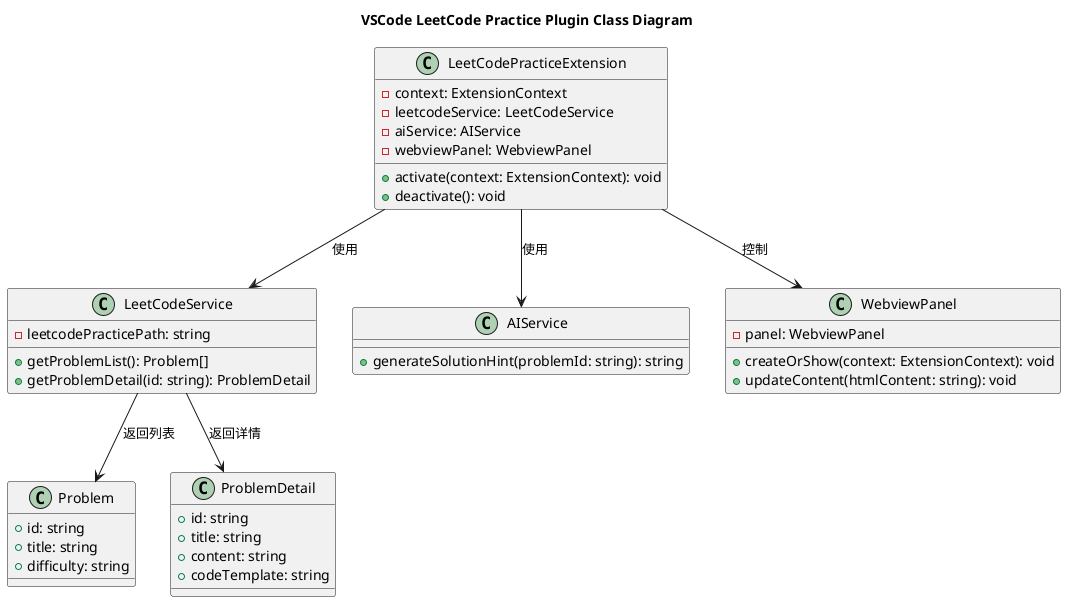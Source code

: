 @startuml
title VSCode LeetCode Practice Plugin Class Diagram

' 插件主入口
class LeetCodePracticeExtension {
  - context: ExtensionContext
  - leetcodeService: LeetCodeService
  - aiService: AIService
  - webviewPanel: WebviewPanel
  + activate(context: ExtensionContext): void
  + deactivate(): void
}

' LeetCode 服务类
class LeetCodeService {
  - leetcodePracticePath: string
  + getProblemList(): Problem[]
  + getProblemDetail(id: string): ProblemDetail
}

' AI 服务类
class AIService {
  + generateSolutionHint(problemId: string): string
}

' 问题类
class Problem {
  + id: string
  + title: string
  + difficulty: string
}

' 问题详情类
class ProblemDetail {
  + id: string
  + title: string
  + content: string
  + codeTemplate: string
}

' VSCode Webview 面板
class WebviewPanel {
  - panel: WebviewPanel
  + createOrShow(context: ExtensionContext): void
  + updateContent(htmlContent: string): void
}

LeetCodePracticeExtension --> LeetCodeService : 使用
LeetCodePracticeExtension --> AIService : 使用
LeetCodePracticeExtension --> WebviewPanel : 控制
LeetCodeService --> Problem : 返回列表
LeetCodeService --> ProblemDetail : 返回详情
@enduml
